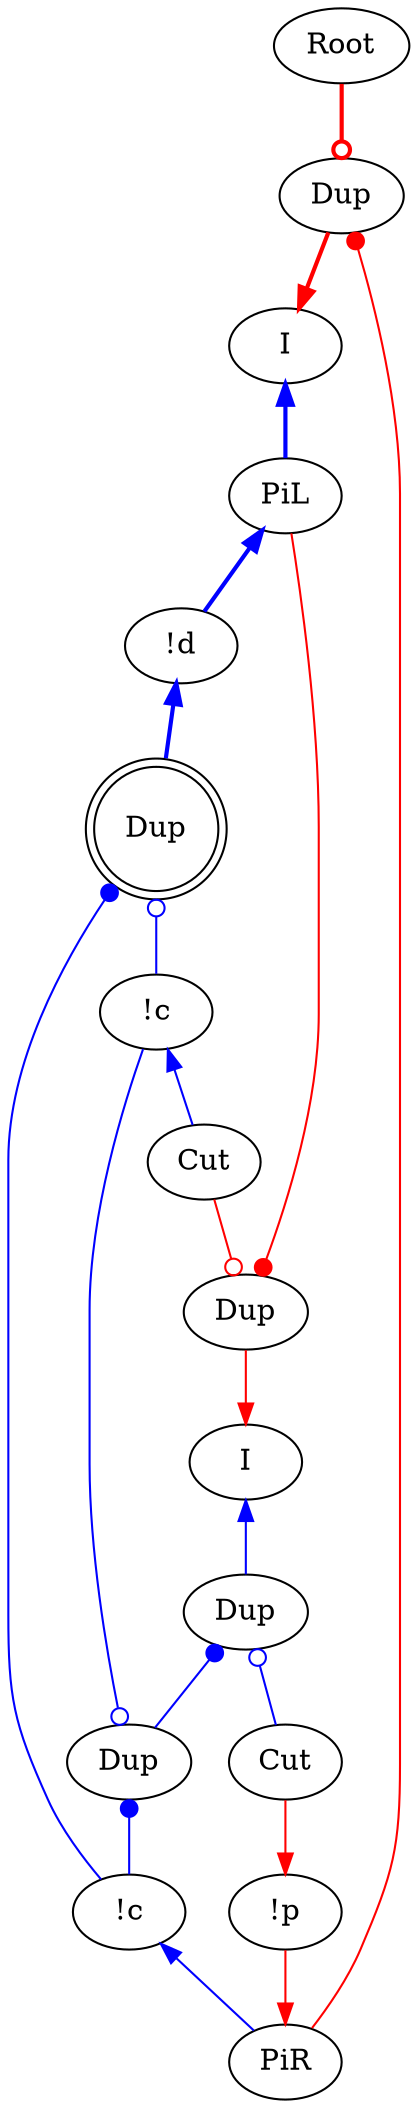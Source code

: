 digraph {
"Root0" [label="Root"]
"I0" [label="I"]
"!d0" [label="!d"]
"PiL0" [label="PiL"]
"I1" [label="I"]
"Dup0_0" [label="Dup"]
"Dup0_1" [label="Dup"]
"!p0" [label="!p"]
"Cut0" [label="Cut"]
"PiR0" [label="PiR"]
"Cut1" [label="Cut"]
"!c0" [label="!c"]
"!c1" [label="!c"]
"Dup1_0" [label="Dup"]
"Dup1_1" [label="Dup"]
"Dup1_2" [label="Dup",shape=doublecircle]
"Dup0_0" -> "Cut0"[color=blue,tooltip="e10",arrowtail=odot,dir=back]
"PiL0" -> "!d0"[color=blue,tooltip="e12",penwidth=2,dir=back]
"I1" -> "PiL0"[color=blue,tooltip="e14",penwidth=2,dir=back]
"PiL0" -> "Dup0_1"[color=red,tooltip="e16",arrowhead=dot]
"Cut1" -> "Dup0_1"[color=red,tooltip="e17",arrowhead=odot]
"Cut0" -> "!p0"[color=red,tooltip="e18"]
"!p0" -> "PiR0"[color=red,tooltip="e20"]
"!c0" -> "PiR0"[color=blue,tooltip="e22",dir=back]
"!c1" -> "Cut1"[color=blue,tooltip="e23",dir=back]
"PiR0" -> "Dup1_0"[color=red,tooltip="e24",arrowhead=dot]
"Dup1_1" -> "!c0"[color=blue,tooltip="e26",arrowtail=dot,dir=back]
"Dup1_2" -> "!c0"[color=blue,tooltip="e27",arrowtail=dot,dir=back]
"Dup1_1" -> "!c1"[color=blue,tooltip="e28",arrowtail=odot,dir=back]
"Dup1_2" -> "!c1"[color=blue,tooltip="e29",arrowtail=odot,dir=back]
"Dup1_0" -> "I1"[color=red,tooltip="e6",penwidth=2]
"Dup0_0" -> "Dup1_1"[color=blue,tooltip="e8",arrowtail=dot,dir=back]
"!d0" -> "Dup1_2"[color=blue,tooltip="e9",penwidth=2,dir=back]
"Root0" -> "Dup1_0"[color=red,tooltip="ret",arrowhead=odot,penwidth=2]
"I0" -> "Dup0_0"[color=blue,tooltip="x1_o2",dir=back]
"Dup0_1" -> "I0"[color=red,tooltip="x1_o2r"]
}
